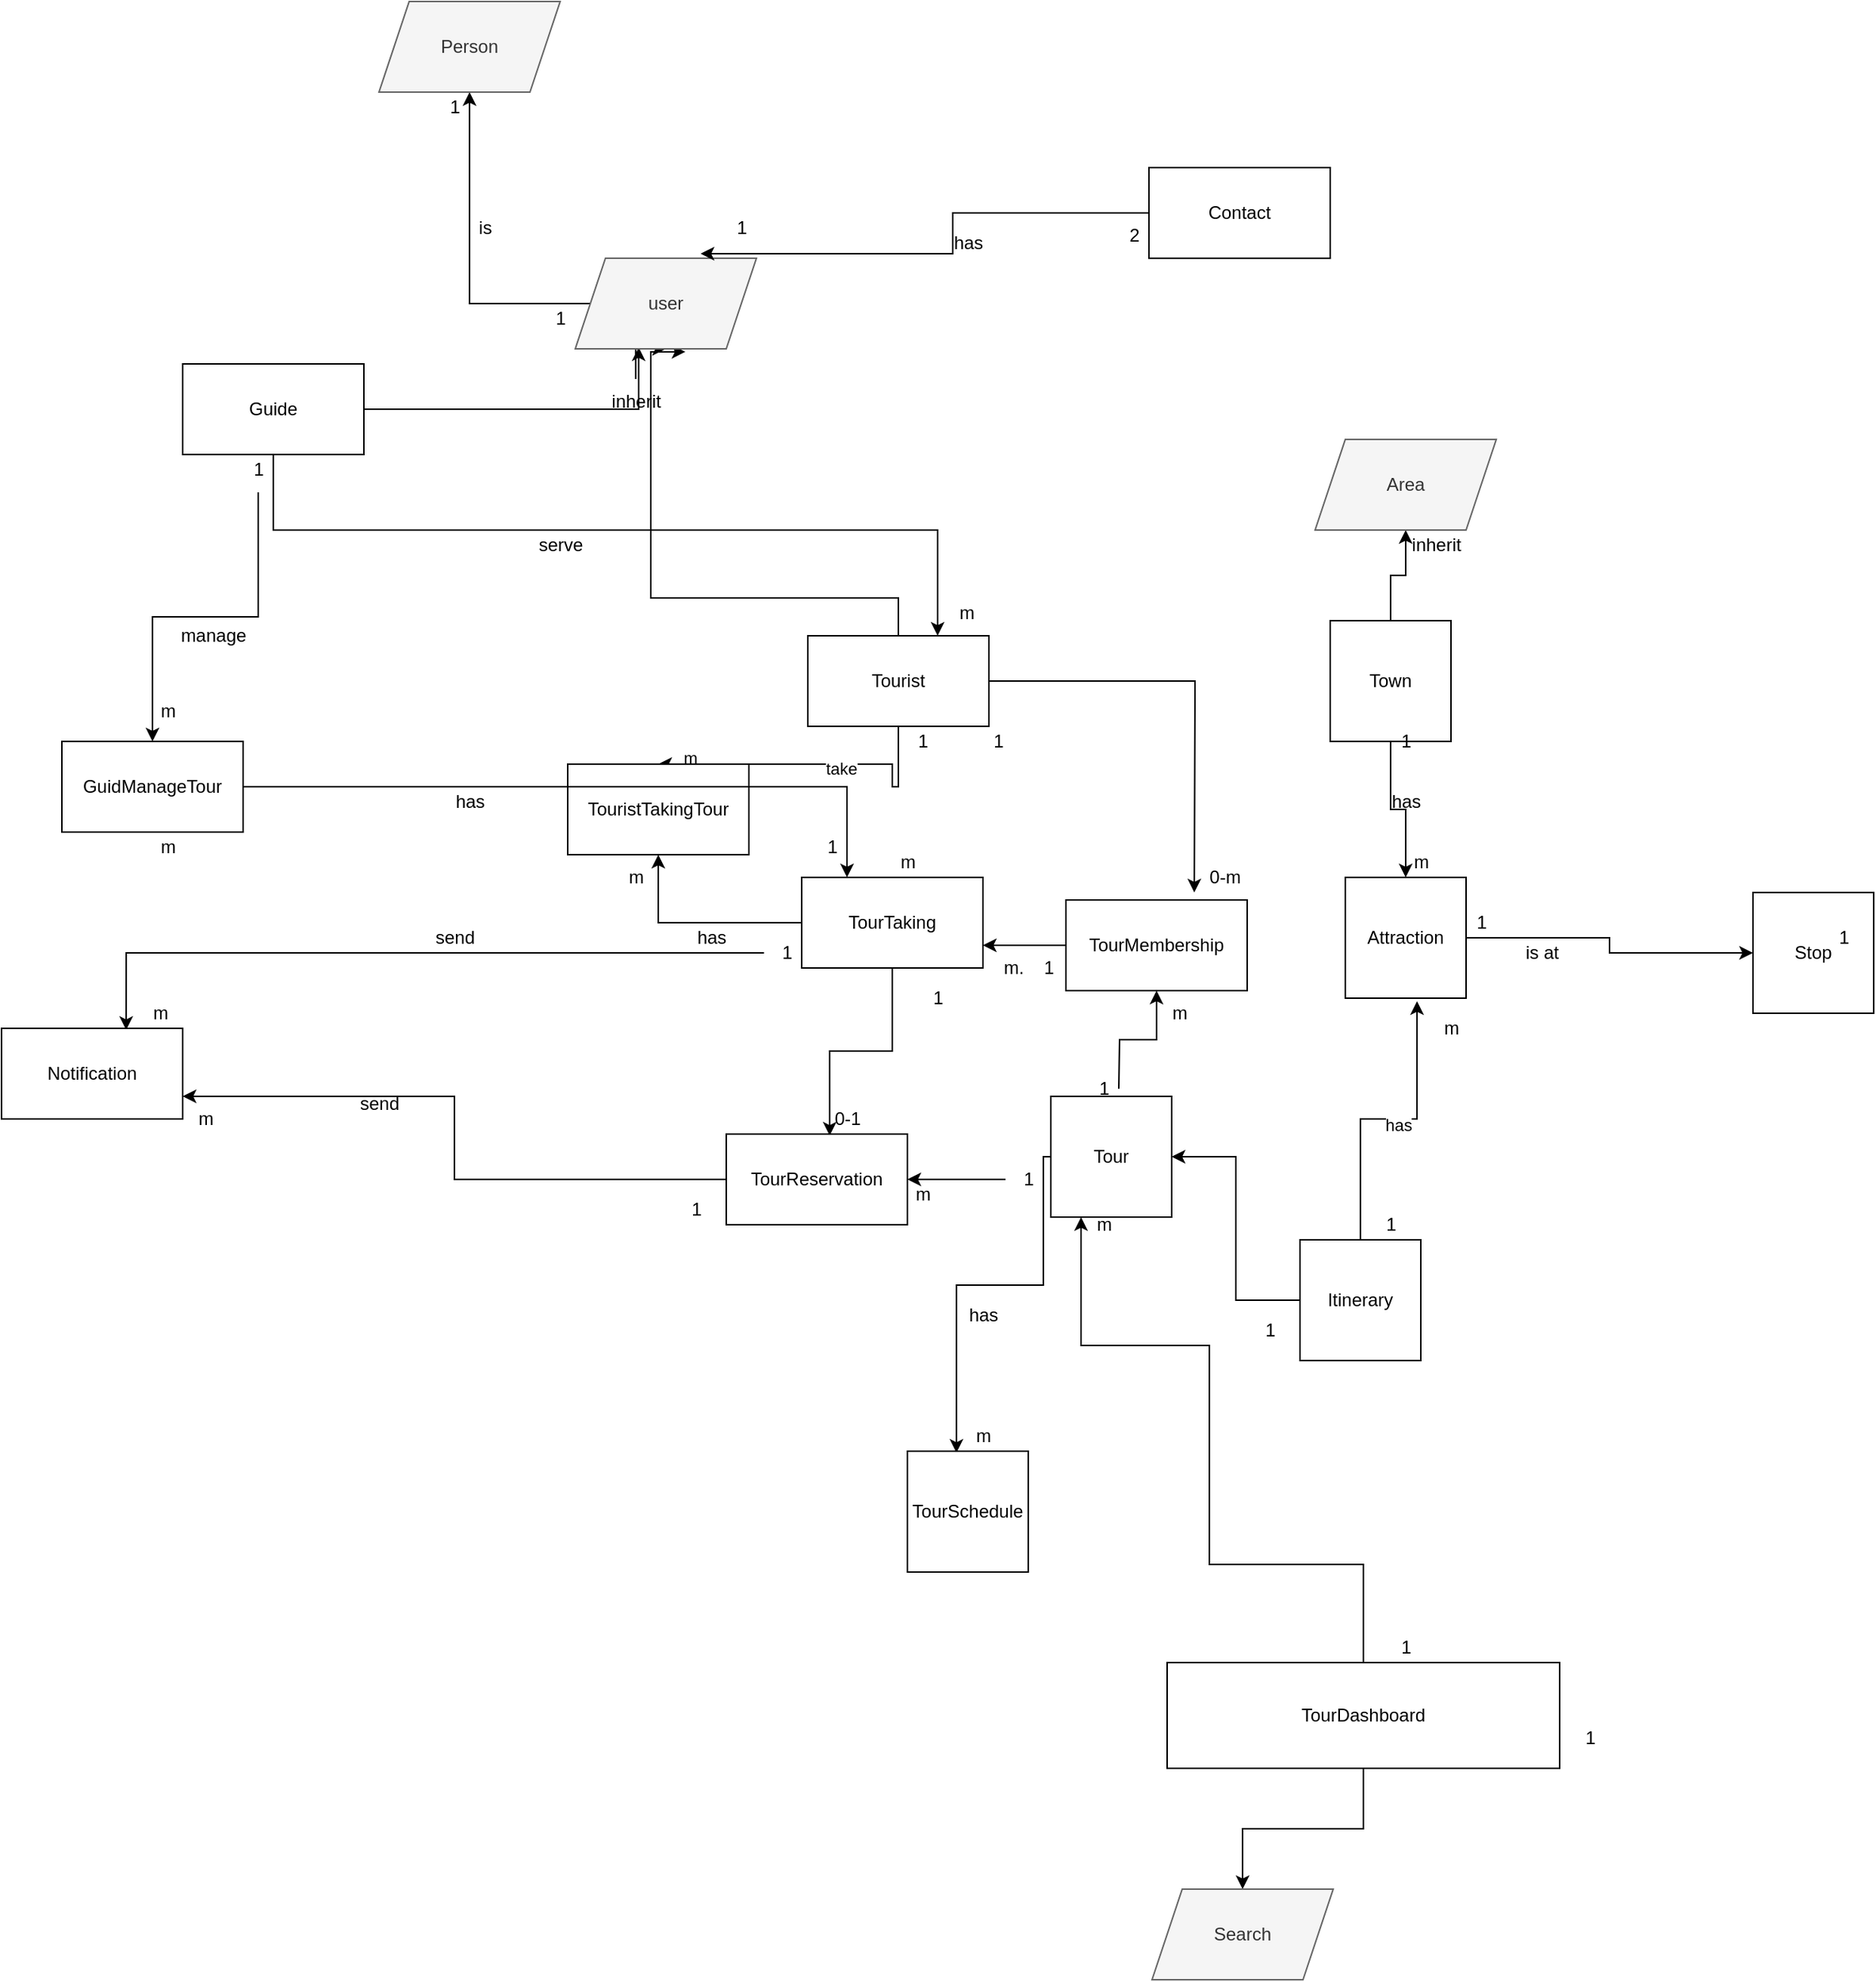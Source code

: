 <mxfile version="20.8.4" type="github">
  <diagram id="C5RBs43oDa-KdzZeNtuy" name="Page-1">
    <mxGraphModel dx="2776" dy="1468" grid="1" gridSize="10" guides="1" tooltips="1" connect="1" arrows="1" fold="1" page="1" pageScale="1" pageWidth="827" pageHeight="1169" math="0" shadow="0">
      <root>
        <mxCell id="WIyWlLk6GJQsqaUBKTNV-0" />
        <mxCell id="WIyWlLk6GJQsqaUBKTNV-1" parent="WIyWlLk6GJQsqaUBKTNV-0" />
        <mxCell id="WwrtqeciTmNfGZFdHJXd-46" style="edgeStyle=orthogonalEdgeStyle;rounded=0;orthogonalLoop=1;jettySize=auto;html=1;entryX=0.406;entryY=0.013;entryDx=0;entryDy=0;entryPerimeter=0;" parent="WIyWlLk6GJQsqaUBKTNV-1" source="WwrtqeciTmNfGZFdHJXd-0" target="WwrtqeciTmNfGZFdHJXd-2" edge="1">
          <mxGeometry relative="1" as="geometry">
            <Array as="points">
              <mxPoint x="450" y="795" />
              <mxPoint x="450" y="880" />
              <mxPoint x="393" y="880" />
            </Array>
          </mxGeometry>
        </mxCell>
        <mxCell id="WwrtqeciTmNfGZFdHJXd-0" value="Tour" style="whiteSpace=wrap;html=1;aspect=fixed;" parent="WIyWlLk6GJQsqaUBKTNV-1" vertex="1">
          <mxGeometry x="455" y="755" width="80" height="80" as="geometry" />
        </mxCell>
        <mxCell id="WwrtqeciTmNfGZFdHJXd-2" value="TourSchedule" style="whiteSpace=wrap;html=1;aspect=fixed;" parent="WIyWlLk6GJQsqaUBKTNV-1" vertex="1">
          <mxGeometry x="360" y="990" width="80" height="80" as="geometry" />
        </mxCell>
        <mxCell id="WwrtqeciTmNfGZFdHJXd-24" style="edgeStyle=orthogonalEdgeStyle;rounded=0;orthogonalLoop=1;jettySize=auto;html=1;entryX=0;entryY=0.5;entryDx=0;entryDy=0;" parent="WIyWlLk6GJQsqaUBKTNV-1" source="WwrtqeciTmNfGZFdHJXd-3" target="WwrtqeciTmNfGZFdHJXd-5" edge="1">
          <mxGeometry relative="1" as="geometry" />
        </mxCell>
        <mxCell id="WwrtqeciTmNfGZFdHJXd-3" value="Attraction" style="whiteSpace=wrap;html=1;aspect=fixed;" parent="WIyWlLk6GJQsqaUBKTNV-1" vertex="1">
          <mxGeometry x="650" y="610" width="80" height="80" as="geometry" />
        </mxCell>
        <mxCell id="WwrtqeciTmNfGZFdHJXd-28" style="edgeStyle=orthogonalEdgeStyle;rounded=0;orthogonalLoop=1;jettySize=auto;html=1;entryX=0.594;entryY=1.025;entryDx=0;entryDy=0;entryPerimeter=0;" parent="WIyWlLk6GJQsqaUBKTNV-1" source="WwrtqeciTmNfGZFdHJXd-4" target="WwrtqeciTmNfGZFdHJXd-3" edge="1">
          <mxGeometry relative="1" as="geometry" />
        </mxCell>
        <mxCell id="WwrtqeciTmNfGZFdHJXd-31" value="has" style="edgeLabel;html=1;align=center;verticalAlign=middle;resizable=0;points=[];" parent="WwrtqeciTmNfGZFdHJXd-28" vertex="1" connectable="0">
          <mxGeometry x="0.059" y="-4" relative="1" as="geometry">
            <mxPoint x="1" as="offset" />
          </mxGeometry>
        </mxCell>
        <mxCell id="WwrtqeciTmNfGZFdHJXd-43" style="edgeStyle=orthogonalEdgeStyle;rounded=0;orthogonalLoop=1;jettySize=auto;html=1;entryX=1;entryY=0.5;entryDx=0;entryDy=0;" parent="WIyWlLk6GJQsqaUBKTNV-1" source="WwrtqeciTmNfGZFdHJXd-4" target="WwrtqeciTmNfGZFdHJXd-0" edge="1">
          <mxGeometry relative="1" as="geometry" />
        </mxCell>
        <mxCell id="WwrtqeciTmNfGZFdHJXd-4" value="Itinerary" style="whiteSpace=wrap;html=1;aspect=fixed;" parent="WIyWlLk6GJQsqaUBKTNV-1" vertex="1">
          <mxGeometry x="620" y="850" width="80" height="80" as="geometry" />
        </mxCell>
        <mxCell id="WwrtqeciTmNfGZFdHJXd-5" value="Stop" style="whiteSpace=wrap;html=1;aspect=fixed;" parent="WIyWlLk6GJQsqaUBKTNV-1" vertex="1">
          <mxGeometry x="920" y="620" width="80" height="80" as="geometry" />
        </mxCell>
        <mxCell id="WwrtqeciTmNfGZFdHJXd-19" style="edgeStyle=orthogonalEdgeStyle;rounded=0;orthogonalLoop=1;jettySize=auto;html=1;" parent="WIyWlLk6GJQsqaUBKTNV-1" source="WwrtqeciTmNfGZFdHJXd-6" target="WwrtqeciTmNfGZFdHJXd-18" edge="1">
          <mxGeometry relative="1" as="geometry">
            <mxPoint x="680" y="410" as="targetPoint" />
          </mxGeometry>
        </mxCell>
        <mxCell id="WwrtqeciTmNfGZFdHJXd-20" style="edgeStyle=orthogonalEdgeStyle;rounded=0;orthogonalLoop=1;jettySize=auto;html=1;" parent="WIyWlLk6GJQsqaUBKTNV-1" source="WwrtqeciTmNfGZFdHJXd-6" target="WwrtqeciTmNfGZFdHJXd-3" edge="1">
          <mxGeometry relative="1" as="geometry" />
        </mxCell>
        <mxCell id="WwrtqeciTmNfGZFdHJXd-6" value="Town" style="whiteSpace=wrap;html=1;aspect=fixed;" parent="WIyWlLk6GJQsqaUBKTNV-1" vertex="1">
          <mxGeometry x="640" y="440" width="80" height="80" as="geometry" />
        </mxCell>
        <mxCell id="WwrtqeciTmNfGZFdHJXd-16" style="edgeStyle=orthogonalEdgeStyle;rounded=0;orthogonalLoop=1;jettySize=auto;html=1;exitX=0.5;exitY=0;exitDx=0;exitDy=0;entryX=0.608;entryY=1.033;entryDx=0;entryDy=0;entryPerimeter=0;" parent="WIyWlLk6GJQsqaUBKTNV-1" source="WwrtqeciTmNfGZFdHJXd-8" target="WwrtqeciTmNfGZFdHJXd-14" edge="1">
          <mxGeometry relative="1" as="geometry">
            <mxPoint x="280" y="400" as="targetPoint" />
            <Array as="points">
              <mxPoint x="354" y="425" />
              <mxPoint x="190" y="425" />
            </Array>
          </mxGeometry>
        </mxCell>
        <mxCell id="WwrtqeciTmNfGZFdHJXd-32" style="edgeStyle=orthogonalEdgeStyle;rounded=0;orthogonalLoop=1;jettySize=auto;html=1;entryX=0.5;entryY=0;entryDx=0;entryDy=0;" parent="WIyWlLk6GJQsqaUBKTNV-1" source="WwrtqeciTmNfGZFdHJXd-8" target="WwrtqeciTmNfGZFdHJXd-35" edge="1">
          <mxGeometry relative="1" as="geometry">
            <Array as="points">
              <mxPoint x="354" y="550" />
              <mxPoint x="350" y="550" />
              <mxPoint x="350" y="535" />
            </Array>
          </mxGeometry>
        </mxCell>
        <mxCell id="WwrtqeciTmNfGZFdHJXd-39" value="m" style="edgeLabel;html=1;align=center;verticalAlign=middle;resizable=0;points=[];" parent="WwrtqeciTmNfGZFdHJXd-32" vertex="1" connectable="0">
          <mxGeometry x="0.809" y="-4" relative="1" as="geometry">
            <mxPoint as="offset" />
          </mxGeometry>
        </mxCell>
        <mxCell id="WwrtqeciTmNfGZFdHJXd-40" value="take" style="edgeLabel;html=1;align=center;verticalAlign=middle;resizable=0;points=[];" parent="WwrtqeciTmNfGZFdHJXd-32" vertex="1" connectable="0">
          <mxGeometry x="-0.121" y="3" relative="1" as="geometry">
            <mxPoint x="1" as="offset" />
          </mxGeometry>
        </mxCell>
        <mxCell id="WwrtqeciTmNfGZFdHJXd-77" style="edgeStyle=orthogonalEdgeStyle;rounded=0;orthogonalLoop=1;jettySize=auto;html=1;" parent="WIyWlLk6GJQsqaUBKTNV-1" source="WwrtqeciTmNfGZFdHJXd-8" edge="1">
          <mxGeometry relative="1" as="geometry">
            <mxPoint x="550" y="620" as="targetPoint" />
          </mxGeometry>
        </mxCell>
        <mxCell id="WwrtqeciTmNfGZFdHJXd-8" value="Tourist" style="whiteSpace=wrap;html=1;" parent="WIyWlLk6GJQsqaUBKTNV-1" vertex="1">
          <mxGeometry x="294" y="450" width="120" height="60" as="geometry" />
        </mxCell>
        <mxCell id="WwrtqeciTmNfGZFdHJXd-15" style="edgeStyle=orthogonalEdgeStyle;rounded=0;orthogonalLoop=1;jettySize=auto;html=1;startArrow=none;" parent="WIyWlLk6GJQsqaUBKTNV-1" source="WwrtqeciTmNfGZFdHJXd-17" target="WwrtqeciTmNfGZFdHJXd-14" edge="1">
          <mxGeometry relative="1" as="geometry">
            <Array as="points" />
          </mxGeometry>
        </mxCell>
        <mxCell id="WwrtqeciTmNfGZFdHJXd-62" style="edgeStyle=orthogonalEdgeStyle;rounded=0;orthogonalLoop=1;jettySize=auto;html=1;" parent="WIyWlLk6GJQsqaUBKTNV-1" source="WwrtqeciTmNfGZFdHJXd-9" edge="1">
          <mxGeometry relative="1" as="geometry">
            <mxPoint x="380" y="450" as="targetPoint" />
            <Array as="points">
              <mxPoint x="-60" y="380" />
              <mxPoint x="380" y="380" />
            </Array>
          </mxGeometry>
        </mxCell>
        <mxCell id="Yua3qvv_RIDDysOlQK6n-25" style="edgeStyle=orthogonalEdgeStyle;rounded=0;orthogonalLoop=1;jettySize=auto;html=1;entryX=0.35;entryY=0.983;entryDx=0;entryDy=0;entryPerimeter=0;" edge="1" parent="WIyWlLk6GJQsqaUBKTNV-1" source="WwrtqeciTmNfGZFdHJXd-9" target="WwrtqeciTmNfGZFdHJXd-14">
          <mxGeometry relative="1" as="geometry" />
        </mxCell>
        <mxCell id="WwrtqeciTmNfGZFdHJXd-9" value="Guide" style="whiteSpace=wrap;html=1;" parent="WIyWlLk6GJQsqaUBKTNV-1" vertex="1">
          <mxGeometry x="-120" y="270" width="120" height="60" as="geometry" />
        </mxCell>
        <mxCell id="WwrtqeciTmNfGZFdHJXd-36" style="edgeStyle=orthogonalEdgeStyle;rounded=0;orthogonalLoop=1;jettySize=auto;html=1;entryX=0.5;entryY=1;entryDx=0;entryDy=0;" parent="WIyWlLk6GJQsqaUBKTNV-1" source="WwrtqeciTmNfGZFdHJXd-10" target="WwrtqeciTmNfGZFdHJXd-35" edge="1">
          <mxGeometry relative="1" as="geometry" />
        </mxCell>
        <mxCell id="WwrtqeciTmNfGZFdHJXd-49" style="edgeStyle=orthogonalEdgeStyle;rounded=0;orthogonalLoop=1;jettySize=auto;html=1;entryX=0.571;entryY=0.017;entryDx=0;entryDy=0;entryPerimeter=0;" parent="WIyWlLk6GJQsqaUBKTNV-1" source="WwrtqeciTmNfGZFdHJXd-10" target="WwrtqeciTmNfGZFdHJXd-11" edge="1">
          <mxGeometry relative="1" as="geometry" />
        </mxCell>
        <mxCell id="WwrtqeciTmNfGZFdHJXd-10" value="TourTaking" style="whiteSpace=wrap;html=1;" parent="WIyWlLk6GJQsqaUBKTNV-1" vertex="1">
          <mxGeometry x="290" y="610" width="120" height="60" as="geometry" />
        </mxCell>
        <mxCell id="WwrtqeciTmNfGZFdHJXd-58" style="edgeStyle=orthogonalEdgeStyle;rounded=0;orthogonalLoop=1;jettySize=auto;html=1;entryX=1;entryY=0.75;entryDx=0;entryDy=0;" parent="WIyWlLk6GJQsqaUBKTNV-1" source="WwrtqeciTmNfGZFdHJXd-11" target="WwrtqeciTmNfGZFdHJXd-55" edge="1">
          <mxGeometry relative="1" as="geometry" />
        </mxCell>
        <mxCell id="WwrtqeciTmNfGZFdHJXd-11" value="TourReservation" style="whiteSpace=wrap;html=1;" parent="WIyWlLk6GJQsqaUBKTNV-1" vertex="1">
          <mxGeometry x="240" y="780" width="120" height="60" as="geometry" />
        </mxCell>
        <mxCell id="Yua3qvv_RIDDysOlQK6n-38" style="edgeStyle=orthogonalEdgeStyle;rounded=0;orthogonalLoop=1;jettySize=auto;html=1;" edge="1" parent="WIyWlLk6GJQsqaUBKTNV-1" source="WwrtqeciTmNfGZFdHJXd-14" target="Yua3qvv_RIDDysOlQK6n-37">
          <mxGeometry relative="1" as="geometry" />
        </mxCell>
        <mxCell id="WwrtqeciTmNfGZFdHJXd-14" value="user" style="shape=parallelogram;perimeter=parallelogramPerimeter;whiteSpace=wrap;html=1;fixedSize=1;fillColor=#f5f5f5;fontColor=#333333;strokeColor=#666666;" parent="WIyWlLk6GJQsqaUBKTNV-1" vertex="1">
          <mxGeometry x="140" y="200" width="120" height="60" as="geometry" />
        </mxCell>
        <mxCell id="WwrtqeciTmNfGZFdHJXd-18" value="Area" style="shape=parallelogram;perimeter=parallelogramPerimeter;whiteSpace=wrap;html=1;fixedSize=1;fillColor=#f5f5f5;fontColor=#333333;strokeColor=#666666;" parent="WIyWlLk6GJQsqaUBKTNV-1" vertex="1">
          <mxGeometry x="630" y="320" width="120" height="60" as="geometry" />
        </mxCell>
        <mxCell id="WwrtqeciTmNfGZFdHJXd-21" value="1" style="text;html=1;align=center;verticalAlign=middle;resizable=0;points=[];autosize=1;strokeColor=none;fillColor=none;" parent="WIyWlLk6GJQsqaUBKTNV-1" vertex="1">
          <mxGeometry x="675" y="505" width="30" height="30" as="geometry" />
        </mxCell>
        <mxCell id="WwrtqeciTmNfGZFdHJXd-22" value="m" style="text;html=1;align=center;verticalAlign=middle;resizable=0;points=[];autosize=1;strokeColor=none;fillColor=none;" parent="WIyWlLk6GJQsqaUBKTNV-1" vertex="1">
          <mxGeometry x="685" y="585" width="30" height="30" as="geometry" />
        </mxCell>
        <mxCell id="WwrtqeciTmNfGZFdHJXd-23" value="has" style="text;html=1;align=center;verticalAlign=middle;resizable=0;points=[];autosize=1;strokeColor=none;fillColor=none;" parent="WIyWlLk6GJQsqaUBKTNV-1" vertex="1">
          <mxGeometry x="670" y="545" width="40" height="30" as="geometry" />
        </mxCell>
        <mxCell id="WwrtqeciTmNfGZFdHJXd-25" value="is at" style="text;html=1;align=center;verticalAlign=middle;resizable=0;points=[];autosize=1;strokeColor=none;fillColor=none;" parent="WIyWlLk6GJQsqaUBKTNV-1" vertex="1">
          <mxGeometry x="755" y="645" width="50" height="30" as="geometry" />
        </mxCell>
        <mxCell id="WwrtqeciTmNfGZFdHJXd-26" value="1" style="text;html=1;align=center;verticalAlign=middle;resizable=0;points=[];autosize=1;strokeColor=none;fillColor=none;" parent="WIyWlLk6GJQsqaUBKTNV-1" vertex="1">
          <mxGeometry x="725" y="625" width="30" height="30" as="geometry" />
        </mxCell>
        <mxCell id="WwrtqeciTmNfGZFdHJXd-27" value="1" style="text;html=1;align=center;verticalAlign=middle;resizable=0;points=[];autosize=1;strokeColor=none;fillColor=none;" parent="WIyWlLk6GJQsqaUBKTNV-1" vertex="1">
          <mxGeometry x="965" y="635" width="30" height="30" as="geometry" />
        </mxCell>
        <mxCell id="WwrtqeciTmNfGZFdHJXd-29" value="1" style="text;html=1;align=center;verticalAlign=middle;resizable=0;points=[];autosize=1;strokeColor=none;fillColor=none;" parent="WIyWlLk6GJQsqaUBKTNV-1" vertex="1">
          <mxGeometry x="665" y="825" width="30" height="30" as="geometry" />
        </mxCell>
        <mxCell id="WwrtqeciTmNfGZFdHJXd-30" value="m" style="text;html=1;align=center;verticalAlign=middle;resizable=0;points=[];autosize=1;strokeColor=none;fillColor=none;" parent="WIyWlLk6GJQsqaUBKTNV-1" vertex="1">
          <mxGeometry x="705" y="695" width="30" height="30" as="geometry" />
        </mxCell>
        <mxCell id="WwrtqeciTmNfGZFdHJXd-33" value="1" style="text;html=1;align=center;verticalAlign=middle;resizable=0;points=[];autosize=1;strokeColor=none;fillColor=none;" parent="WIyWlLk6GJQsqaUBKTNV-1" vertex="1">
          <mxGeometry x="355" y="505" width="30" height="30" as="geometry" />
        </mxCell>
        <mxCell id="WwrtqeciTmNfGZFdHJXd-34" value="m" style="text;html=1;align=center;verticalAlign=middle;resizable=0;points=[];autosize=1;strokeColor=none;fillColor=none;" parent="WIyWlLk6GJQsqaUBKTNV-1" vertex="1">
          <mxGeometry x="345" y="585" width="30" height="30" as="geometry" />
        </mxCell>
        <mxCell id="WwrtqeciTmNfGZFdHJXd-35" value="TouristTakingTour" style="whiteSpace=wrap;html=1;" parent="WIyWlLk6GJQsqaUBKTNV-1" vertex="1">
          <mxGeometry x="135" y="535" width="120" height="60" as="geometry" />
        </mxCell>
        <mxCell id="WwrtqeciTmNfGZFdHJXd-56" style="edgeStyle=orthogonalEdgeStyle;rounded=0;orthogonalLoop=1;jettySize=auto;html=1;entryX=0.688;entryY=0.017;entryDx=0;entryDy=0;entryPerimeter=0;" parent="WIyWlLk6GJQsqaUBKTNV-1" source="WwrtqeciTmNfGZFdHJXd-37" target="WwrtqeciTmNfGZFdHJXd-55" edge="1">
          <mxGeometry relative="1" as="geometry">
            <mxPoint x="270" y="660" as="sourcePoint" />
          </mxGeometry>
        </mxCell>
        <mxCell id="WwrtqeciTmNfGZFdHJXd-37" value="1" style="text;html=1;align=center;verticalAlign=middle;resizable=0;points=[];autosize=1;strokeColor=none;fillColor=none;" parent="WIyWlLk6GJQsqaUBKTNV-1" vertex="1">
          <mxGeometry x="265" y="645" width="30" height="30" as="geometry" />
        </mxCell>
        <mxCell id="WwrtqeciTmNfGZFdHJXd-38" value="m" style="text;html=1;align=center;verticalAlign=middle;resizable=0;points=[];autosize=1;strokeColor=none;fillColor=none;" parent="WIyWlLk6GJQsqaUBKTNV-1" vertex="1">
          <mxGeometry x="165" y="595" width="30" height="30" as="geometry" />
        </mxCell>
        <mxCell id="WwrtqeciTmNfGZFdHJXd-41" value="has" style="text;html=1;align=center;verticalAlign=middle;resizable=0;points=[];autosize=1;strokeColor=none;fillColor=none;" parent="WIyWlLk6GJQsqaUBKTNV-1" vertex="1">
          <mxGeometry x="210" y="635" width="40" height="30" as="geometry" />
        </mxCell>
        <mxCell id="WwrtqeciTmNfGZFdHJXd-75" style="edgeStyle=orthogonalEdgeStyle;rounded=0;orthogonalLoop=1;jettySize=auto;html=1;" parent="WIyWlLk6GJQsqaUBKTNV-1" target="WwrtqeciTmNfGZFdHJXd-73" edge="1">
          <mxGeometry relative="1" as="geometry">
            <mxPoint x="500" y="750" as="sourcePoint" />
            <mxPoint x="557.97" y="732.98" as="targetPoint" />
          </mxGeometry>
        </mxCell>
        <mxCell id="WwrtqeciTmNfGZFdHJXd-44" value="1" style="text;html=1;align=center;verticalAlign=middle;resizable=0;points=[];autosize=1;strokeColor=none;fillColor=none;" parent="WIyWlLk6GJQsqaUBKTNV-1" vertex="1">
          <mxGeometry x="475" y="735" width="30" height="30" as="geometry" />
        </mxCell>
        <mxCell id="WwrtqeciTmNfGZFdHJXd-45" value="1" style="text;html=1;align=center;verticalAlign=middle;resizable=0;points=[];autosize=1;strokeColor=none;fillColor=none;" parent="WIyWlLk6GJQsqaUBKTNV-1" vertex="1">
          <mxGeometry x="585" y="895" width="30" height="30" as="geometry" />
        </mxCell>
        <mxCell id="WwrtqeciTmNfGZFdHJXd-48" value="m" style="text;html=1;align=center;verticalAlign=middle;resizable=0;points=[];autosize=1;strokeColor=none;fillColor=none;" parent="WIyWlLk6GJQsqaUBKTNV-1" vertex="1">
          <mxGeometry x="395" y="965" width="30" height="30" as="geometry" />
        </mxCell>
        <mxCell id="WwrtqeciTmNfGZFdHJXd-50" value="1" style="text;html=1;align=center;verticalAlign=middle;resizable=0;points=[];autosize=1;strokeColor=none;fillColor=none;" parent="WIyWlLk6GJQsqaUBKTNV-1" vertex="1">
          <mxGeometry x="365" y="675" width="30" height="30" as="geometry" />
        </mxCell>
        <mxCell id="WwrtqeciTmNfGZFdHJXd-51" value="0-1" style="text;html=1;align=center;verticalAlign=middle;resizable=0;points=[];autosize=1;strokeColor=none;fillColor=none;" parent="WIyWlLk6GJQsqaUBKTNV-1" vertex="1">
          <mxGeometry x="300" y="755" width="40" height="30" as="geometry" />
        </mxCell>
        <mxCell id="Yua3qvv_RIDDysOlQK6n-11" style="edgeStyle=orthogonalEdgeStyle;rounded=0;orthogonalLoop=1;jettySize=auto;html=1;entryX=1;entryY=0.5;entryDx=0;entryDy=0;" edge="1" parent="WIyWlLk6GJQsqaUBKTNV-1" source="WwrtqeciTmNfGZFdHJXd-53" target="WwrtqeciTmNfGZFdHJXd-11">
          <mxGeometry relative="1" as="geometry" />
        </mxCell>
        <mxCell id="WwrtqeciTmNfGZFdHJXd-53" value="1" style="text;html=1;align=center;verticalAlign=middle;resizable=0;points=[];autosize=1;strokeColor=none;fillColor=none;" parent="WIyWlLk6GJQsqaUBKTNV-1" vertex="1">
          <mxGeometry x="425" y="795" width="30" height="30" as="geometry" />
        </mxCell>
        <mxCell id="WwrtqeciTmNfGZFdHJXd-54" value="m" style="text;html=1;align=center;verticalAlign=middle;resizable=0;points=[];autosize=1;strokeColor=none;fillColor=none;" parent="WIyWlLk6GJQsqaUBKTNV-1" vertex="1">
          <mxGeometry x="355" y="805" width="30" height="30" as="geometry" />
        </mxCell>
        <mxCell id="WwrtqeciTmNfGZFdHJXd-55" value="Notification" style="whiteSpace=wrap;html=1;" parent="WIyWlLk6GJQsqaUBKTNV-1" vertex="1">
          <mxGeometry x="-240" y="710" width="120" height="60" as="geometry" />
        </mxCell>
        <mxCell id="WwrtqeciTmNfGZFdHJXd-57" value="m" style="text;html=1;align=center;verticalAlign=middle;resizable=0;points=[];autosize=1;strokeColor=none;fillColor=none;" parent="WIyWlLk6GJQsqaUBKTNV-1" vertex="1">
          <mxGeometry x="-150" y="685" width="30" height="30" as="geometry" />
        </mxCell>
        <mxCell id="WwrtqeciTmNfGZFdHJXd-59" value="m" style="text;html=1;align=center;verticalAlign=middle;resizable=0;points=[];autosize=1;strokeColor=none;fillColor=none;" parent="WIyWlLk6GJQsqaUBKTNV-1" vertex="1">
          <mxGeometry x="-120" y="755" width="30" height="30" as="geometry" />
        </mxCell>
        <mxCell id="WwrtqeciTmNfGZFdHJXd-60" value="1" style="text;html=1;align=center;verticalAlign=middle;resizable=0;points=[];autosize=1;strokeColor=none;fillColor=none;" parent="WIyWlLk6GJQsqaUBKTNV-1" vertex="1">
          <mxGeometry x="205" y="815" width="30" height="30" as="geometry" />
        </mxCell>
        <mxCell id="WwrtqeciTmNfGZFdHJXd-69" style="edgeStyle=orthogonalEdgeStyle;rounded=0;orthogonalLoop=1;jettySize=auto;html=1;entryX=0.25;entryY=1;entryDx=0;entryDy=0;" parent="WIyWlLk6GJQsqaUBKTNV-1" source="WwrtqeciTmNfGZFdHJXd-68" target="WwrtqeciTmNfGZFdHJXd-0" edge="1">
          <mxGeometry relative="1" as="geometry">
            <Array as="points">
              <mxPoint x="662" y="1065" />
              <mxPoint x="560" y="1065" />
              <mxPoint x="560" y="920" />
              <mxPoint x="475" y="920" />
            </Array>
          </mxGeometry>
        </mxCell>
        <mxCell id="Yua3qvv_RIDDysOlQK6n-2" style="edgeStyle=orthogonalEdgeStyle;rounded=0;orthogonalLoop=1;jettySize=auto;html=1;" edge="1" parent="WIyWlLk6GJQsqaUBKTNV-1" source="WwrtqeciTmNfGZFdHJXd-68" target="Yua3qvv_RIDDysOlQK6n-0">
          <mxGeometry relative="1" as="geometry" />
        </mxCell>
        <mxCell id="WwrtqeciTmNfGZFdHJXd-68" value="TourDashboard" style="whiteSpace=wrap;html=1;" parent="WIyWlLk6GJQsqaUBKTNV-1" vertex="1">
          <mxGeometry x="532" y="1130" width="260" height="70" as="geometry" />
        </mxCell>
        <mxCell id="WwrtqeciTmNfGZFdHJXd-70" value="1" style="text;html=1;align=center;verticalAlign=middle;resizable=0;points=[];autosize=1;strokeColor=none;fillColor=none;" parent="WIyWlLk6GJQsqaUBKTNV-1" vertex="1">
          <mxGeometry x="797" y="1165" width="30" height="30" as="geometry" />
        </mxCell>
        <mxCell id="Yua3qvv_RIDDysOlQK6n-12" style="edgeStyle=orthogonalEdgeStyle;rounded=0;orthogonalLoop=1;jettySize=auto;html=1;entryX=1;entryY=0.75;entryDx=0;entryDy=0;" edge="1" parent="WIyWlLk6GJQsqaUBKTNV-1" source="WwrtqeciTmNfGZFdHJXd-73" target="WwrtqeciTmNfGZFdHJXd-10">
          <mxGeometry relative="1" as="geometry" />
        </mxCell>
        <mxCell id="WwrtqeciTmNfGZFdHJXd-73" value="TourMembership" style="whiteSpace=wrap;html=1;" parent="WIyWlLk6GJQsqaUBKTNV-1" vertex="1">
          <mxGeometry x="465" y="625" width="120" height="60" as="geometry" />
        </mxCell>
        <mxCell id="WwrtqeciTmNfGZFdHJXd-79" value="1" style="text;html=1;align=center;verticalAlign=middle;resizable=0;points=[];autosize=1;strokeColor=none;fillColor=none;" parent="WIyWlLk6GJQsqaUBKTNV-1" vertex="1">
          <mxGeometry x="405" y="505" width="30" height="30" as="geometry" />
        </mxCell>
        <mxCell id="WwrtqeciTmNfGZFdHJXd-81" style="edgeStyle=orthogonalEdgeStyle;rounded=0;orthogonalLoop=1;jettySize=auto;html=1;entryX=0.692;entryY=-0.05;entryDx=0;entryDy=0;entryPerimeter=0;" parent="WIyWlLk6GJQsqaUBKTNV-1" source="WwrtqeciTmNfGZFdHJXd-80" target="WwrtqeciTmNfGZFdHJXd-14" edge="1">
          <mxGeometry relative="1" as="geometry" />
        </mxCell>
        <mxCell id="WwrtqeciTmNfGZFdHJXd-80" value="Contact" style="whiteSpace=wrap;html=1;" parent="WIyWlLk6GJQsqaUBKTNV-1" vertex="1">
          <mxGeometry x="520" y="140" width="120" height="60" as="geometry" />
        </mxCell>
        <mxCell id="WwrtqeciTmNfGZFdHJXd-82" value="1" style="text;html=1;align=center;verticalAlign=middle;resizable=0;points=[];autosize=1;strokeColor=none;fillColor=none;" parent="WIyWlLk6GJQsqaUBKTNV-1" vertex="1">
          <mxGeometry x="235" y="165" width="30" height="30" as="geometry" />
        </mxCell>
        <mxCell id="WwrtqeciTmNfGZFdHJXd-83" value="2" style="text;html=1;align=center;verticalAlign=middle;resizable=0;points=[];autosize=1;strokeColor=none;fillColor=none;" parent="WIyWlLk6GJQsqaUBKTNV-1" vertex="1">
          <mxGeometry x="495" y="170" width="30" height="30" as="geometry" />
        </mxCell>
        <mxCell id="Yua3qvv_RIDDysOlQK6n-0" value="Search" style="shape=parallelogram;perimeter=parallelogramPerimeter;whiteSpace=wrap;html=1;fixedSize=1;fillColor=#f5f5f5;fontColor=#333333;strokeColor=#666666;" vertex="1" parent="WIyWlLk6GJQsqaUBKTNV-1">
          <mxGeometry x="522" y="1280" width="120" height="60" as="geometry" />
        </mxCell>
        <mxCell id="Yua3qvv_RIDDysOlQK6n-7" value="0-m" style="text;html=1;align=center;verticalAlign=middle;resizable=0;points=[];autosize=1;strokeColor=none;fillColor=none;" vertex="1" parent="WIyWlLk6GJQsqaUBKTNV-1">
          <mxGeometry x="550" y="595" width="40" height="30" as="geometry" />
        </mxCell>
        <mxCell id="Yua3qvv_RIDDysOlQK6n-8" value="m" style="text;html=1;align=center;verticalAlign=middle;resizable=0;points=[];autosize=1;strokeColor=none;fillColor=none;" vertex="1" parent="WIyWlLk6GJQsqaUBKTNV-1">
          <mxGeometry x="525" y="685" width="30" height="30" as="geometry" />
        </mxCell>
        <mxCell id="Yua3qvv_RIDDysOlQK6n-9" value="1" style="text;html=1;align=center;verticalAlign=middle;resizable=0;points=[];autosize=1;strokeColor=none;fillColor=none;" vertex="1" parent="WIyWlLk6GJQsqaUBKTNV-1">
          <mxGeometry x="675" y="1105" width="30" height="30" as="geometry" />
        </mxCell>
        <mxCell id="Yua3qvv_RIDDysOlQK6n-10" value="m" style="text;html=1;align=center;verticalAlign=middle;resizable=0;points=[];autosize=1;strokeColor=none;fillColor=none;" vertex="1" parent="WIyWlLk6GJQsqaUBKTNV-1">
          <mxGeometry x="475" y="825" width="30" height="30" as="geometry" />
        </mxCell>
        <mxCell id="Yua3qvv_RIDDysOlQK6n-13" value="m.&amp;nbsp; &amp;nbsp; 1" style="text;html=1;align=center;verticalAlign=middle;resizable=0;points=[];autosize=1;strokeColor=none;fillColor=none;" vertex="1" parent="WIyWlLk6GJQsqaUBKTNV-1">
          <mxGeometry x="410" y="655" width="60" height="30" as="geometry" />
        </mxCell>
        <mxCell id="Yua3qvv_RIDDysOlQK6n-18" value="send" style="text;html=1;align=center;verticalAlign=middle;resizable=0;points=[];autosize=1;strokeColor=none;fillColor=none;" vertex="1" parent="WIyWlLk6GJQsqaUBKTNV-1">
          <mxGeometry x="35" y="635" width="50" height="30" as="geometry" />
        </mxCell>
        <mxCell id="Yua3qvv_RIDDysOlQK6n-19" value="send" style="text;html=1;align=center;verticalAlign=middle;resizable=0;points=[];autosize=1;strokeColor=none;fillColor=none;" vertex="1" parent="WIyWlLk6GJQsqaUBKTNV-1">
          <mxGeometry x="-15" y="745" width="50" height="30" as="geometry" />
        </mxCell>
        <mxCell id="Yua3qvv_RIDDysOlQK6n-20" value="has" style="text;html=1;align=center;verticalAlign=middle;resizable=0;points=[];autosize=1;strokeColor=none;fillColor=none;" vertex="1" parent="WIyWlLk6GJQsqaUBKTNV-1">
          <mxGeometry x="390" y="885" width="40" height="30" as="geometry" />
        </mxCell>
        <mxCell id="WwrtqeciTmNfGZFdHJXd-17" value="inherit" style="text;html=1;align=center;verticalAlign=middle;resizable=0;points=[];autosize=1;strokeColor=none;fillColor=none;" parent="WIyWlLk6GJQsqaUBKTNV-1" vertex="1">
          <mxGeometry x="150" y="280" width="60" height="30" as="geometry" />
        </mxCell>
        <mxCell id="Yua3qvv_RIDDysOlQK6n-22" value="serve" style="text;html=1;align=center;verticalAlign=middle;resizable=0;points=[];autosize=1;strokeColor=none;fillColor=none;" vertex="1" parent="WIyWlLk6GJQsqaUBKTNV-1">
          <mxGeometry x="105" y="375" width="50" height="30" as="geometry" />
        </mxCell>
        <mxCell id="Yua3qvv_RIDDysOlQK6n-30" style="edgeStyle=orthogonalEdgeStyle;rounded=0;orthogonalLoop=1;jettySize=auto;html=1;" edge="1" parent="WIyWlLk6GJQsqaUBKTNV-1" source="Yua3qvv_RIDDysOlQK6n-23" target="Yua3qvv_RIDDysOlQK6n-29">
          <mxGeometry relative="1" as="geometry" />
        </mxCell>
        <mxCell id="Yua3qvv_RIDDysOlQK6n-23" value="1" style="text;html=1;align=center;verticalAlign=middle;resizable=0;points=[];autosize=1;strokeColor=none;fillColor=none;" vertex="1" parent="WIyWlLk6GJQsqaUBKTNV-1">
          <mxGeometry x="-85" y="325" width="30" height="30" as="geometry" />
        </mxCell>
        <mxCell id="Yua3qvv_RIDDysOlQK6n-24" value="m" style="text;html=1;align=center;verticalAlign=middle;resizable=0;points=[];autosize=1;strokeColor=none;fillColor=none;" vertex="1" parent="WIyWlLk6GJQsqaUBKTNV-1">
          <mxGeometry x="384" y="420" width="30" height="30" as="geometry" />
        </mxCell>
        <mxCell id="Yua3qvv_RIDDysOlQK6n-31" style="edgeStyle=orthogonalEdgeStyle;rounded=0;orthogonalLoop=1;jettySize=auto;html=1;entryX=0.25;entryY=0;entryDx=0;entryDy=0;" edge="1" parent="WIyWlLk6GJQsqaUBKTNV-1" source="Yua3qvv_RIDDysOlQK6n-29" target="WwrtqeciTmNfGZFdHJXd-10">
          <mxGeometry relative="1" as="geometry" />
        </mxCell>
        <mxCell id="Yua3qvv_RIDDysOlQK6n-29" value="GuidManageTour" style="whiteSpace=wrap;html=1;" vertex="1" parent="WIyWlLk6GJQsqaUBKTNV-1">
          <mxGeometry x="-200" y="520" width="120" height="60" as="geometry" />
        </mxCell>
        <mxCell id="Yua3qvv_RIDDysOlQK6n-32" value="manage" style="text;html=1;align=center;verticalAlign=middle;resizable=0;points=[];autosize=1;strokeColor=none;fillColor=none;" vertex="1" parent="WIyWlLk6GJQsqaUBKTNV-1">
          <mxGeometry x="-135" y="435" width="70" height="30" as="geometry" />
        </mxCell>
        <mxCell id="Yua3qvv_RIDDysOlQK6n-33" value="m" style="text;html=1;align=center;verticalAlign=middle;resizable=0;points=[];autosize=1;strokeColor=none;fillColor=none;" vertex="1" parent="WIyWlLk6GJQsqaUBKTNV-1">
          <mxGeometry x="-145" y="485" width="30" height="30" as="geometry" />
        </mxCell>
        <mxCell id="Yua3qvv_RIDDysOlQK6n-34" value="m" style="text;html=1;align=center;verticalAlign=middle;resizable=0;points=[];autosize=1;strokeColor=none;fillColor=none;" vertex="1" parent="WIyWlLk6GJQsqaUBKTNV-1">
          <mxGeometry x="-145" y="575" width="30" height="30" as="geometry" />
        </mxCell>
        <mxCell id="Yua3qvv_RIDDysOlQK6n-35" value="1" style="text;html=1;align=center;verticalAlign=middle;resizable=0;points=[];autosize=1;strokeColor=none;fillColor=none;" vertex="1" parent="WIyWlLk6GJQsqaUBKTNV-1">
          <mxGeometry x="295" y="575" width="30" height="30" as="geometry" />
        </mxCell>
        <mxCell id="Yua3qvv_RIDDysOlQK6n-36" value="has" style="text;html=1;align=center;verticalAlign=middle;resizable=0;points=[];autosize=1;strokeColor=none;fillColor=none;" vertex="1" parent="WIyWlLk6GJQsqaUBKTNV-1">
          <mxGeometry x="50" y="545" width="40" height="30" as="geometry" />
        </mxCell>
        <mxCell id="Yua3qvv_RIDDysOlQK6n-37" value="Person" style="shape=parallelogram;perimeter=parallelogramPerimeter;whiteSpace=wrap;html=1;fixedSize=1;fillColor=#f5f5f5;fontColor=#333333;strokeColor=#666666;" vertex="1" parent="WIyWlLk6GJQsqaUBKTNV-1">
          <mxGeometry x="10" y="30" width="120" height="60" as="geometry" />
        </mxCell>
        <mxCell id="Yua3qvv_RIDDysOlQK6n-40" value="1" style="text;html=1;align=center;verticalAlign=middle;resizable=0;points=[];autosize=1;strokeColor=none;fillColor=none;" vertex="1" parent="WIyWlLk6GJQsqaUBKTNV-1">
          <mxGeometry x="45" y="85" width="30" height="30" as="geometry" />
        </mxCell>
        <mxCell id="Yua3qvv_RIDDysOlQK6n-41" value="1" style="text;html=1;align=center;verticalAlign=middle;resizable=0;points=[];autosize=1;strokeColor=none;fillColor=none;" vertex="1" parent="WIyWlLk6GJQsqaUBKTNV-1">
          <mxGeometry x="115" y="225" width="30" height="30" as="geometry" />
        </mxCell>
        <mxCell id="Yua3qvv_RIDDysOlQK6n-42" value="is" style="text;html=1;align=center;verticalAlign=middle;resizable=0;points=[];autosize=1;strokeColor=none;fillColor=none;" vertex="1" parent="WIyWlLk6GJQsqaUBKTNV-1">
          <mxGeometry x="65" y="165" width="30" height="30" as="geometry" />
        </mxCell>
        <mxCell id="Yua3qvv_RIDDysOlQK6n-43" value="has" style="text;html=1;align=center;verticalAlign=middle;resizable=0;points=[];autosize=1;strokeColor=none;fillColor=none;" vertex="1" parent="WIyWlLk6GJQsqaUBKTNV-1">
          <mxGeometry x="380" y="175" width="40" height="30" as="geometry" />
        </mxCell>
        <mxCell id="Yua3qvv_RIDDysOlQK6n-44" value="inherit" style="text;html=1;align=center;verticalAlign=middle;resizable=0;points=[];autosize=1;strokeColor=none;fillColor=none;" vertex="1" parent="WIyWlLk6GJQsqaUBKTNV-1">
          <mxGeometry x="680" y="375" width="60" height="30" as="geometry" />
        </mxCell>
      </root>
    </mxGraphModel>
  </diagram>
</mxfile>
